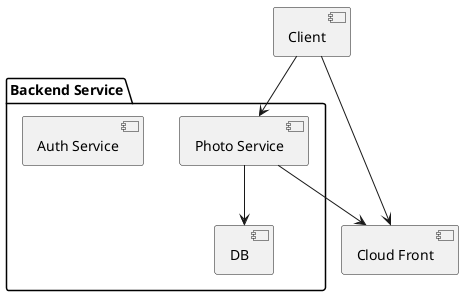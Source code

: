@startuml
'https://plantuml.com/component-diagram

[Client]

[Cloud Front]

package "Backend Service" {
  [Photo Service]
  [Auth Service]
  [DB]
}

[Client] --> [Photo Service]
[Photo Service] --> [Cloud Front]
[Photo Service] --> [DB]
[Client] --> [Cloud Front]

@enduml